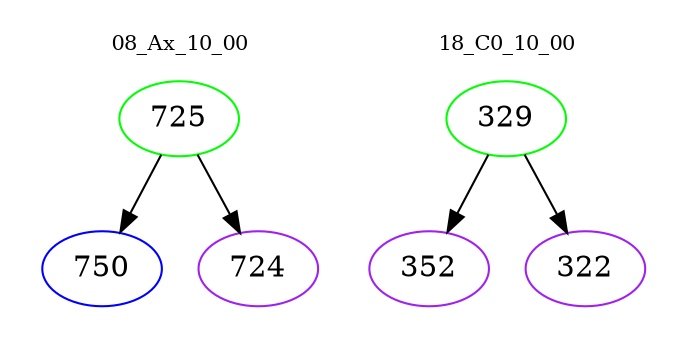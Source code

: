 digraph{
subgraph cluster_0 {
color = white
label = "08_Ax_10_00";
fontsize=10;
T0_725 [label="725", color="green"]
T0_725 -> T0_750 [color="black"]
T0_750 [label="750", color="blue"]
T0_725 -> T0_724 [color="black"]
T0_724 [label="724", color="purple"]
}
subgraph cluster_1 {
color = white
label = "18_C0_10_00";
fontsize=10;
T1_329 [label="329", color="green"]
T1_329 -> T1_352 [color="black"]
T1_352 [label="352", color="purple"]
T1_329 -> T1_322 [color="black"]
T1_322 [label="322", color="purple"]
}
}
